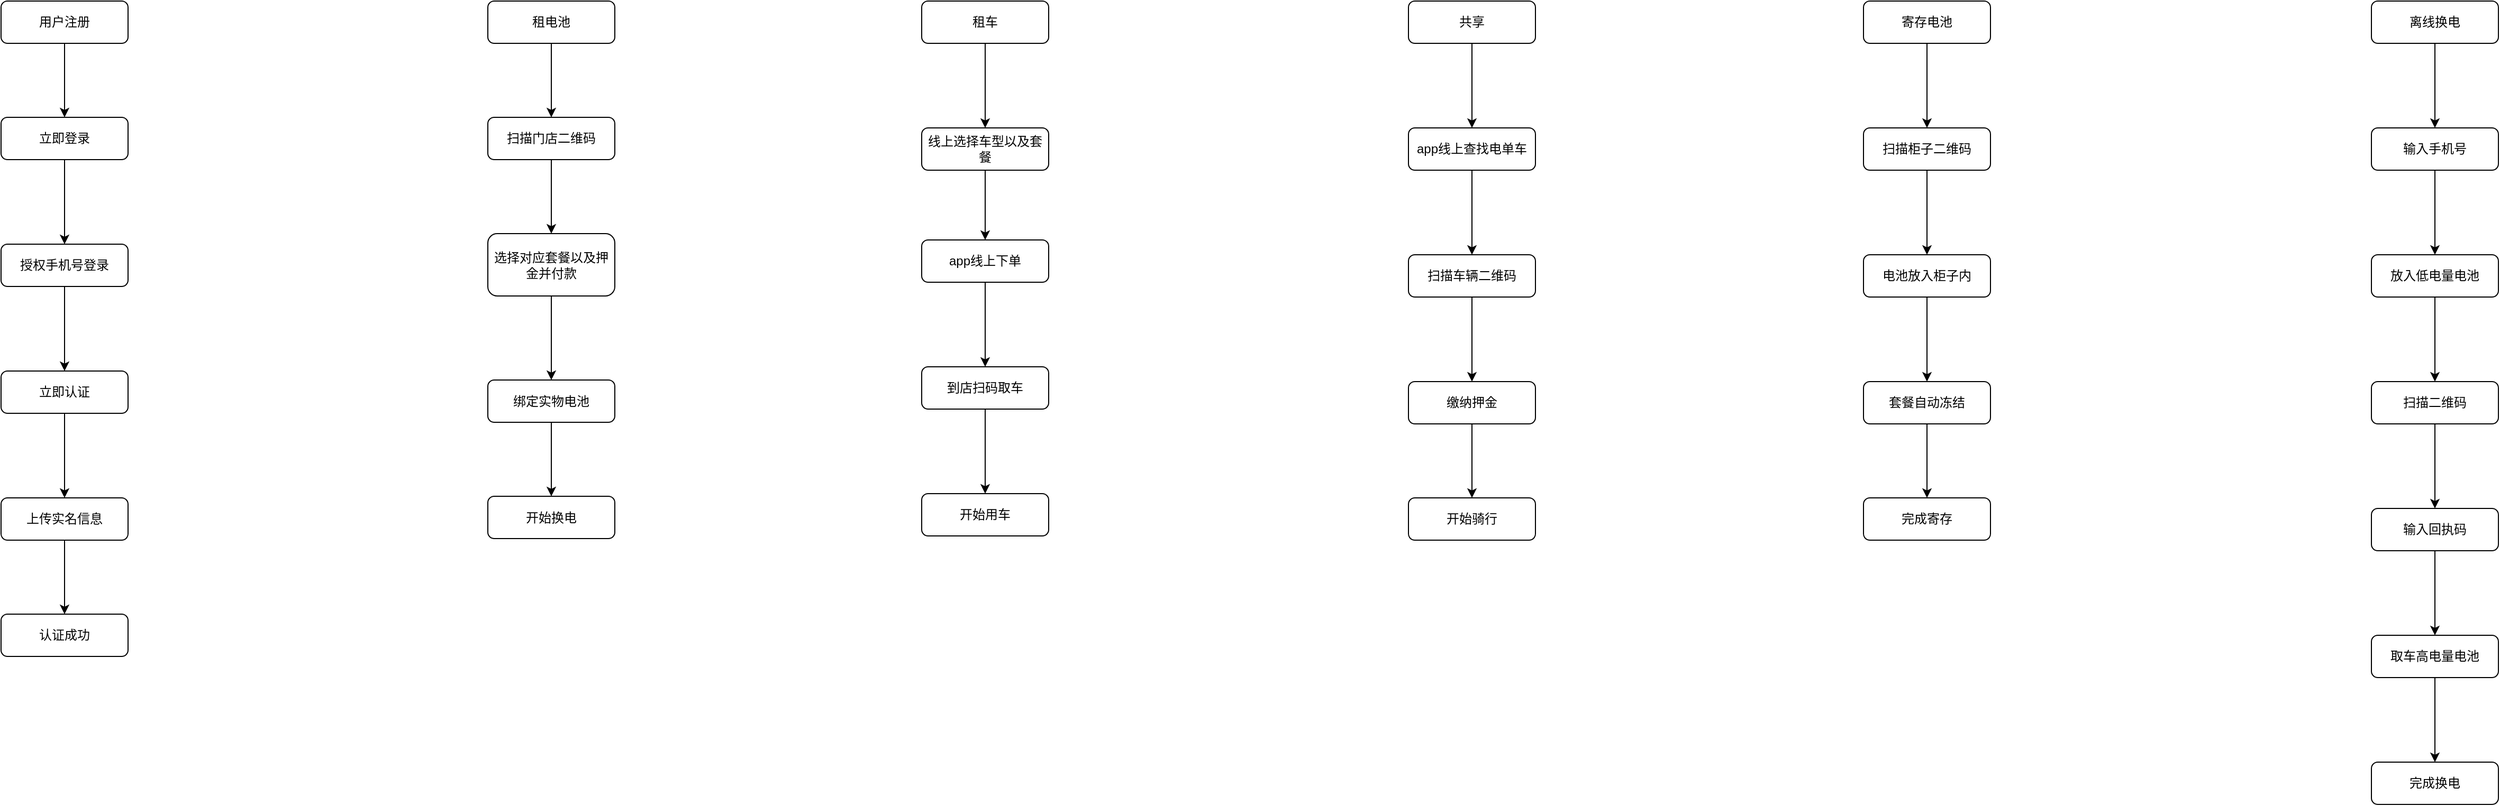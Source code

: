 <mxfile version="16.2.6" type="github">
  <diagram id="C5RBs43oDa-KdzZeNtuy" name="Page-1">
    <mxGraphModel dx="1038" dy="547" grid="1" gridSize="10" guides="1" tooltips="1" connect="1" arrows="1" fold="1" page="1" pageScale="1" pageWidth="827" pageHeight="1169" math="0" shadow="0">
      <root>
        <mxCell id="WIyWlLk6GJQsqaUBKTNV-0" />
        <mxCell id="WIyWlLk6GJQsqaUBKTNV-1" parent="WIyWlLk6GJQsqaUBKTNV-0" />
        <mxCell id="mS3_CbJ7cD5-2b4cpnNX-18" value="" style="edgeStyle=orthogonalEdgeStyle;rounded=0;orthogonalLoop=1;jettySize=auto;html=1;" parent="WIyWlLk6GJQsqaUBKTNV-1" source="WIyWlLk6GJQsqaUBKTNV-3" target="mS3_CbJ7cD5-2b4cpnNX-17" edge="1">
          <mxGeometry relative="1" as="geometry" />
        </mxCell>
        <mxCell id="WIyWlLk6GJQsqaUBKTNV-3" value="用户注册" style="rounded=1;whiteSpace=wrap;html=1;fontSize=12;glass=0;strokeWidth=1;shadow=0;" parent="WIyWlLk6GJQsqaUBKTNV-1" vertex="1">
          <mxGeometry x="160" y="80" width="120" height="40" as="geometry" />
        </mxCell>
        <mxCell id="mS3_CbJ7cD5-2b4cpnNX-3" value="" style="edgeStyle=orthogonalEdgeStyle;rounded=0;orthogonalLoop=1;jettySize=auto;html=1;" parent="WIyWlLk6GJQsqaUBKTNV-1" source="mS3_CbJ7cD5-2b4cpnNX-1" target="mS3_CbJ7cD5-2b4cpnNX-2" edge="1">
          <mxGeometry relative="1" as="geometry" />
        </mxCell>
        <mxCell id="mS3_CbJ7cD5-2b4cpnNX-1" value="租电池" style="rounded=1;whiteSpace=wrap;html=1;" parent="WIyWlLk6GJQsqaUBKTNV-1" vertex="1">
          <mxGeometry x="620" y="80" width="120" height="40" as="geometry" />
        </mxCell>
        <mxCell id="mS3_CbJ7cD5-2b4cpnNX-5" value="" style="edgeStyle=orthogonalEdgeStyle;rounded=0;orthogonalLoop=1;jettySize=auto;html=1;" parent="WIyWlLk6GJQsqaUBKTNV-1" source="mS3_CbJ7cD5-2b4cpnNX-2" target="mS3_CbJ7cD5-2b4cpnNX-4" edge="1">
          <mxGeometry relative="1" as="geometry" />
        </mxCell>
        <mxCell id="mS3_CbJ7cD5-2b4cpnNX-2" value="扫描门店二维码" style="whiteSpace=wrap;html=1;rounded=1;" parent="WIyWlLk6GJQsqaUBKTNV-1" vertex="1">
          <mxGeometry x="620" y="190" width="120" height="40" as="geometry" />
        </mxCell>
        <mxCell id="mS3_CbJ7cD5-2b4cpnNX-7" value="" style="edgeStyle=orthogonalEdgeStyle;rounded=0;orthogonalLoop=1;jettySize=auto;html=1;" parent="WIyWlLk6GJQsqaUBKTNV-1" source="mS3_CbJ7cD5-2b4cpnNX-4" target="mS3_CbJ7cD5-2b4cpnNX-6" edge="1">
          <mxGeometry relative="1" as="geometry" />
        </mxCell>
        <mxCell id="mS3_CbJ7cD5-2b4cpnNX-4" value="选择对应套餐以及押金并付款" style="whiteSpace=wrap;html=1;rounded=1;" parent="WIyWlLk6GJQsqaUBKTNV-1" vertex="1">
          <mxGeometry x="620" y="300" width="120" height="59" as="geometry" />
        </mxCell>
        <mxCell id="mS3_CbJ7cD5-2b4cpnNX-13" value="" style="edgeStyle=orthogonalEdgeStyle;rounded=0;orthogonalLoop=1;jettySize=auto;html=1;" parent="WIyWlLk6GJQsqaUBKTNV-1" source="mS3_CbJ7cD5-2b4cpnNX-6" target="mS3_CbJ7cD5-2b4cpnNX-12" edge="1">
          <mxGeometry relative="1" as="geometry" />
        </mxCell>
        <mxCell id="mS3_CbJ7cD5-2b4cpnNX-6" value="绑定实物电池" style="whiteSpace=wrap;html=1;rounded=1;" parent="WIyWlLk6GJQsqaUBKTNV-1" vertex="1">
          <mxGeometry x="620" y="438.5" width="120" height="40" as="geometry" />
        </mxCell>
        <mxCell id="mS3_CbJ7cD5-2b4cpnNX-39" value="" style="edgeStyle=orthogonalEdgeStyle;rounded=0;orthogonalLoop=1;jettySize=auto;html=1;" parent="WIyWlLk6GJQsqaUBKTNV-1" source="mS3_CbJ7cD5-2b4cpnNX-8" target="mS3_CbJ7cD5-2b4cpnNX-38" edge="1">
          <mxGeometry relative="1" as="geometry" />
        </mxCell>
        <mxCell id="mS3_CbJ7cD5-2b4cpnNX-8" value="租车" style="rounded=1;whiteSpace=wrap;html=1;" parent="WIyWlLk6GJQsqaUBKTNV-1" vertex="1">
          <mxGeometry x="1030" y="80" width="120" height="40" as="geometry" />
        </mxCell>
        <mxCell id="mS3_CbJ7cD5-2b4cpnNX-12" value="开始换电" style="whiteSpace=wrap;html=1;rounded=1;" parent="WIyWlLk6GJQsqaUBKTNV-1" vertex="1">
          <mxGeometry x="620" y="548.5" width="120" height="40" as="geometry" />
        </mxCell>
        <mxCell id="mS3_CbJ7cD5-2b4cpnNX-20" value="" style="edgeStyle=orthogonalEdgeStyle;rounded=0;orthogonalLoop=1;jettySize=auto;html=1;" parent="WIyWlLk6GJQsqaUBKTNV-1" source="mS3_CbJ7cD5-2b4cpnNX-17" target="mS3_CbJ7cD5-2b4cpnNX-19" edge="1">
          <mxGeometry relative="1" as="geometry" />
        </mxCell>
        <mxCell id="mS3_CbJ7cD5-2b4cpnNX-17" value="立即登录" style="whiteSpace=wrap;html=1;rounded=1;glass=0;strokeWidth=1;shadow=0;" parent="WIyWlLk6GJQsqaUBKTNV-1" vertex="1">
          <mxGeometry x="160" y="190" width="120" height="40" as="geometry" />
        </mxCell>
        <mxCell id="mS3_CbJ7cD5-2b4cpnNX-24" value="" style="edgeStyle=orthogonalEdgeStyle;rounded=0;orthogonalLoop=1;jettySize=auto;html=1;" parent="WIyWlLk6GJQsqaUBKTNV-1" source="mS3_CbJ7cD5-2b4cpnNX-19" target="mS3_CbJ7cD5-2b4cpnNX-23" edge="1">
          <mxGeometry relative="1" as="geometry" />
        </mxCell>
        <mxCell id="mS3_CbJ7cD5-2b4cpnNX-19" value="授权手机号登录" style="whiteSpace=wrap;html=1;rounded=1;glass=0;strokeWidth=1;shadow=0;" parent="WIyWlLk6GJQsqaUBKTNV-1" vertex="1">
          <mxGeometry x="160" y="310" width="120" height="40" as="geometry" />
        </mxCell>
        <mxCell id="mS3_CbJ7cD5-2b4cpnNX-26" value="" style="edgeStyle=orthogonalEdgeStyle;rounded=0;orthogonalLoop=1;jettySize=auto;html=1;" parent="WIyWlLk6GJQsqaUBKTNV-1" source="mS3_CbJ7cD5-2b4cpnNX-23" target="mS3_CbJ7cD5-2b4cpnNX-25" edge="1">
          <mxGeometry relative="1" as="geometry" />
        </mxCell>
        <mxCell id="mS3_CbJ7cD5-2b4cpnNX-23" value="立即认证" style="whiteSpace=wrap;html=1;rounded=1;glass=0;strokeWidth=1;shadow=0;" parent="WIyWlLk6GJQsqaUBKTNV-1" vertex="1">
          <mxGeometry x="160" y="430" width="120" height="40" as="geometry" />
        </mxCell>
        <mxCell id="mS3_CbJ7cD5-2b4cpnNX-28" value="" style="edgeStyle=orthogonalEdgeStyle;rounded=0;orthogonalLoop=1;jettySize=auto;html=1;" parent="WIyWlLk6GJQsqaUBKTNV-1" source="mS3_CbJ7cD5-2b4cpnNX-25" target="mS3_CbJ7cD5-2b4cpnNX-27" edge="1">
          <mxGeometry relative="1" as="geometry" />
        </mxCell>
        <mxCell id="mS3_CbJ7cD5-2b4cpnNX-25" value="上传实名信息" style="whiteSpace=wrap;html=1;rounded=1;glass=0;strokeWidth=1;shadow=0;" parent="WIyWlLk6GJQsqaUBKTNV-1" vertex="1">
          <mxGeometry x="160" y="550" width="120" height="40" as="geometry" />
        </mxCell>
        <mxCell id="mS3_CbJ7cD5-2b4cpnNX-27" value="认证成功" style="whiteSpace=wrap;html=1;rounded=1;glass=0;strokeWidth=1;shadow=0;" parent="WIyWlLk6GJQsqaUBKTNV-1" vertex="1">
          <mxGeometry x="160" y="660" width="120" height="40" as="geometry" />
        </mxCell>
        <mxCell id="mS3_CbJ7cD5-2b4cpnNX-35" value="" style="edgeStyle=orthogonalEdgeStyle;rounded=0;orthogonalLoop=1;jettySize=auto;html=1;" parent="WIyWlLk6GJQsqaUBKTNV-1" source="mS3_CbJ7cD5-2b4cpnNX-32" target="mS3_CbJ7cD5-2b4cpnNX-34" edge="1">
          <mxGeometry relative="1" as="geometry" />
        </mxCell>
        <mxCell id="mS3_CbJ7cD5-2b4cpnNX-32" value="app线上下单" style="whiteSpace=wrap;html=1;rounded=1;" parent="WIyWlLk6GJQsqaUBKTNV-1" vertex="1">
          <mxGeometry x="1030" y="306" width="120" height="40" as="geometry" />
        </mxCell>
        <mxCell id="mS3_CbJ7cD5-2b4cpnNX-37" value="" style="edgeStyle=orthogonalEdgeStyle;rounded=0;orthogonalLoop=1;jettySize=auto;html=1;" parent="WIyWlLk6GJQsqaUBKTNV-1" source="mS3_CbJ7cD5-2b4cpnNX-34" target="mS3_CbJ7cD5-2b4cpnNX-36" edge="1">
          <mxGeometry relative="1" as="geometry" />
        </mxCell>
        <mxCell id="mS3_CbJ7cD5-2b4cpnNX-34" value="到店扫码取车" style="whiteSpace=wrap;html=1;rounded=1;" parent="WIyWlLk6GJQsqaUBKTNV-1" vertex="1">
          <mxGeometry x="1030" y="426" width="120" height="40" as="geometry" />
        </mxCell>
        <mxCell id="mS3_CbJ7cD5-2b4cpnNX-36" value="开始用车" style="whiteSpace=wrap;html=1;rounded=1;" parent="WIyWlLk6GJQsqaUBKTNV-1" vertex="1">
          <mxGeometry x="1030" y="546" width="120" height="40" as="geometry" />
        </mxCell>
        <mxCell id="mS3_CbJ7cD5-2b4cpnNX-40" value="" style="edgeStyle=orthogonalEdgeStyle;rounded=0;orthogonalLoop=1;jettySize=auto;html=1;" parent="WIyWlLk6GJQsqaUBKTNV-1" source="mS3_CbJ7cD5-2b4cpnNX-38" target="mS3_CbJ7cD5-2b4cpnNX-32" edge="1">
          <mxGeometry relative="1" as="geometry" />
        </mxCell>
        <mxCell id="mS3_CbJ7cD5-2b4cpnNX-38" value="线上选择车型以及套餐" style="rounded=1;whiteSpace=wrap;html=1;" parent="WIyWlLk6GJQsqaUBKTNV-1" vertex="1">
          <mxGeometry x="1030" y="200" width="120" height="40" as="geometry" />
        </mxCell>
        <mxCell id="mS3_CbJ7cD5-2b4cpnNX-43" value="" style="edgeStyle=orthogonalEdgeStyle;rounded=0;orthogonalLoop=1;jettySize=auto;html=1;" parent="WIyWlLk6GJQsqaUBKTNV-1" source="mS3_CbJ7cD5-2b4cpnNX-41" target="mS3_CbJ7cD5-2b4cpnNX-42" edge="1">
          <mxGeometry relative="1" as="geometry" />
        </mxCell>
        <mxCell id="mS3_CbJ7cD5-2b4cpnNX-41" value="共享" style="rounded=1;whiteSpace=wrap;html=1;" parent="WIyWlLk6GJQsqaUBKTNV-1" vertex="1">
          <mxGeometry x="1490" y="80" width="120" height="40" as="geometry" />
        </mxCell>
        <mxCell id="mS3_CbJ7cD5-2b4cpnNX-45" value="" style="edgeStyle=orthogonalEdgeStyle;rounded=0;orthogonalLoop=1;jettySize=auto;html=1;" parent="WIyWlLk6GJQsqaUBKTNV-1" source="mS3_CbJ7cD5-2b4cpnNX-42" target="mS3_CbJ7cD5-2b4cpnNX-44" edge="1">
          <mxGeometry relative="1" as="geometry" />
        </mxCell>
        <mxCell id="mS3_CbJ7cD5-2b4cpnNX-42" value="app线上查找电单车" style="rounded=1;whiteSpace=wrap;html=1;" parent="WIyWlLk6GJQsqaUBKTNV-1" vertex="1">
          <mxGeometry x="1490" y="200" width="120" height="40" as="geometry" />
        </mxCell>
        <mxCell id="mS3_CbJ7cD5-2b4cpnNX-47" value="" style="edgeStyle=orthogonalEdgeStyle;rounded=0;orthogonalLoop=1;jettySize=auto;html=1;" parent="WIyWlLk6GJQsqaUBKTNV-1" source="mS3_CbJ7cD5-2b4cpnNX-44" target="mS3_CbJ7cD5-2b4cpnNX-46" edge="1">
          <mxGeometry relative="1" as="geometry" />
        </mxCell>
        <mxCell id="mS3_CbJ7cD5-2b4cpnNX-44" value="扫描车辆二维码" style="rounded=1;whiteSpace=wrap;html=1;" parent="WIyWlLk6GJQsqaUBKTNV-1" vertex="1">
          <mxGeometry x="1490" y="320" width="120" height="40" as="geometry" />
        </mxCell>
        <mxCell id="mS3_CbJ7cD5-2b4cpnNX-49" value="" style="edgeStyle=orthogonalEdgeStyle;rounded=0;orthogonalLoop=1;jettySize=auto;html=1;" parent="WIyWlLk6GJQsqaUBKTNV-1" source="mS3_CbJ7cD5-2b4cpnNX-46" target="mS3_CbJ7cD5-2b4cpnNX-48" edge="1">
          <mxGeometry relative="1" as="geometry" />
        </mxCell>
        <mxCell id="mS3_CbJ7cD5-2b4cpnNX-46" value="缴纳押金" style="rounded=1;whiteSpace=wrap;html=1;" parent="WIyWlLk6GJQsqaUBKTNV-1" vertex="1">
          <mxGeometry x="1490" y="440" width="120" height="40" as="geometry" />
        </mxCell>
        <mxCell id="mS3_CbJ7cD5-2b4cpnNX-48" value="开始骑行" style="whiteSpace=wrap;html=1;rounded=1;" parent="WIyWlLk6GJQsqaUBKTNV-1" vertex="1">
          <mxGeometry x="1490" y="550" width="120" height="40" as="geometry" />
        </mxCell>
        <mxCell id="mS3_CbJ7cD5-2b4cpnNX-52" value="" style="edgeStyle=orthogonalEdgeStyle;rounded=0;orthogonalLoop=1;jettySize=auto;html=1;" parent="WIyWlLk6GJQsqaUBKTNV-1" source="mS3_CbJ7cD5-2b4cpnNX-50" target="mS3_CbJ7cD5-2b4cpnNX-51" edge="1">
          <mxGeometry relative="1" as="geometry" />
        </mxCell>
        <mxCell id="mS3_CbJ7cD5-2b4cpnNX-50" value="寄存电池" style="rounded=1;whiteSpace=wrap;html=1;" parent="WIyWlLk6GJQsqaUBKTNV-1" vertex="1">
          <mxGeometry x="1920" y="80" width="120" height="40" as="geometry" />
        </mxCell>
        <mxCell id="mS3_CbJ7cD5-2b4cpnNX-54" value="" style="edgeStyle=orthogonalEdgeStyle;rounded=0;orthogonalLoop=1;jettySize=auto;html=1;" parent="WIyWlLk6GJQsqaUBKTNV-1" source="mS3_CbJ7cD5-2b4cpnNX-51" target="mS3_CbJ7cD5-2b4cpnNX-53" edge="1">
          <mxGeometry relative="1" as="geometry" />
        </mxCell>
        <mxCell id="mS3_CbJ7cD5-2b4cpnNX-51" value="扫描柜子二维码" style="rounded=1;whiteSpace=wrap;html=1;" parent="WIyWlLk6GJQsqaUBKTNV-1" vertex="1">
          <mxGeometry x="1920" y="200" width="120" height="40" as="geometry" />
        </mxCell>
        <mxCell id="mS3_CbJ7cD5-2b4cpnNX-56" value="" style="edgeStyle=orthogonalEdgeStyle;rounded=0;orthogonalLoop=1;jettySize=auto;html=1;" parent="WIyWlLk6GJQsqaUBKTNV-1" source="mS3_CbJ7cD5-2b4cpnNX-53" target="mS3_CbJ7cD5-2b4cpnNX-55" edge="1">
          <mxGeometry relative="1" as="geometry" />
        </mxCell>
        <mxCell id="mS3_CbJ7cD5-2b4cpnNX-53" value="电池放入柜子内" style="rounded=1;whiteSpace=wrap;html=1;" parent="WIyWlLk6GJQsqaUBKTNV-1" vertex="1">
          <mxGeometry x="1920" y="320" width="120" height="40" as="geometry" />
        </mxCell>
        <mxCell id="mS3_CbJ7cD5-2b4cpnNX-58" value="" style="edgeStyle=orthogonalEdgeStyle;rounded=0;orthogonalLoop=1;jettySize=auto;html=1;" parent="WIyWlLk6GJQsqaUBKTNV-1" source="mS3_CbJ7cD5-2b4cpnNX-55" target="mS3_CbJ7cD5-2b4cpnNX-57" edge="1">
          <mxGeometry relative="1" as="geometry" />
        </mxCell>
        <mxCell id="mS3_CbJ7cD5-2b4cpnNX-55" value="套餐自动冻结" style="rounded=1;whiteSpace=wrap;html=1;" parent="WIyWlLk6GJQsqaUBKTNV-1" vertex="1">
          <mxGeometry x="1920" y="440" width="120" height="40" as="geometry" />
        </mxCell>
        <mxCell id="mS3_CbJ7cD5-2b4cpnNX-57" value="完成寄存" style="whiteSpace=wrap;html=1;rounded=1;" parent="WIyWlLk6GJQsqaUBKTNV-1" vertex="1">
          <mxGeometry x="1920" y="550" width="120" height="40" as="geometry" />
        </mxCell>
        <mxCell id="_OBHFUkveLQ2NH9vmKVL-7" value="" style="edgeStyle=orthogonalEdgeStyle;rounded=0;orthogonalLoop=1;jettySize=auto;html=1;" edge="1" parent="WIyWlLk6GJQsqaUBKTNV-1" source="_OBHFUkveLQ2NH9vmKVL-5" target="_OBHFUkveLQ2NH9vmKVL-6">
          <mxGeometry relative="1" as="geometry" />
        </mxCell>
        <mxCell id="_OBHFUkveLQ2NH9vmKVL-5" value="离线换电" style="rounded=1;whiteSpace=wrap;html=1;" vertex="1" parent="WIyWlLk6GJQsqaUBKTNV-1">
          <mxGeometry x="2400" y="80" width="120" height="40" as="geometry" />
        </mxCell>
        <mxCell id="_OBHFUkveLQ2NH9vmKVL-9" value="" style="edgeStyle=orthogonalEdgeStyle;rounded=0;orthogonalLoop=1;jettySize=auto;html=1;" edge="1" parent="WIyWlLk6GJQsqaUBKTNV-1" source="_OBHFUkveLQ2NH9vmKVL-6" target="_OBHFUkveLQ2NH9vmKVL-8">
          <mxGeometry relative="1" as="geometry" />
        </mxCell>
        <mxCell id="_OBHFUkveLQ2NH9vmKVL-6" value="输入手机号" style="rounded=1;whiteSpace=wrap;html=1;" vertex="1" parent="WIyWlLk6GJQsqaUBKTNV-1">
          <mxGeometry x="2400" y="200" width="120" height="40" as="geometry" />
        </mxCell>
        <mxCell id="_OBHFUkveLQ2NH9vmKVL-11" value="" style="edgeStyle=orthogonalEdgeStyle;rounded=0;orthogonalLoop=1;jettySize=auto;html=1;" edge="1" parent="WIyWlLk6GJQsqaUBKTNV-1" source="_OBHFUkveLQ2NH9vmKVL-8" target="_OBHFUkveLQ2NH9vmKVL-10">
          <mxGeometry relative="1" as="geometry" />
        </mxCell>
        <mxCell id="_OBHFUkveLQ2NH9vmKVL-8" value="放入低电量电池" style="rounded=1;whiteSpace=wrap;html=1;" vertex="1" parent="WIyWlLk6GJQsqaUBKTNV-1">
          <mxGeometry x="2400" y="320" width="120" height="40" as="geometry" />
        </mxCell>
        <mxCell id="_OBHFUkveLQ2NH9vmKVL-13" value="" style="edgeStyle=orthogonalEdgeStyle;rounded=0;orthogonalLoop=1;jettySize=auto;html=1;" edge="1" parent="WIyWlLk6GJQsqaUBKTNV-1" source="_OBHFUkveLQ2NH9vmKVL-10" target="_OBHFUkveLQ2NH9vmKVL-12">
          <mxGeometry relative="1" as="geometry" />
        </mxCell>
        <mxCell id="_OBHFUkveLQ2NH9vmKVL-10" value="扫描二维码" style="rounded=1;whiteSpace=wrap;html=1;" vertex="1" parent="WIyWlLk6GJQsqaUBKTNV-1">
          <mxGeometry x="2400" y="440" width="120" height="40" as="geometry" />
        </mxCell>
        <mxCell id="_OBHFUkveLQ2NH9vmKVL-15" value="" style="edgeStyle=orthogonalEdgeStyle;rounded=0;orthogonalLoop=1;jettySize=auto;html=1;" edge="1" parent="WIyWlLk6GJQsqaUBKTNV-1" source="_OBHFUkveLQ2NH9vmKVL-12" target="_OBHFUkveLQ2NH9vmKVL-14">
          <mxGeometry relative="1" as="geometry" />
        </mxCell>
        <mxCell id="_OBHFUkveLQ2NH9vmKVL-12" value="输入回执码" style="rounded=1;whiteSpace=wrap;html=1;" vertex="1" parent="WIyWlLk6GJQsqaUBKTNV-1">
          <mxGeometry x="2400" y="560" width="120" height="40" as="geometry" />
        </mxCell>
        <mxCell id="_OBHFUkveLQ2NH9vmKVL-17" value="" style="edgeStyle=orthogonalEdgeStyle;rounded=0;orthogonalLoop=1;jettySize=auto;html=1;" edge="1" parent="WIyWlLk6GJQsqaUBKTNV-1" source="_OBHFUkveLQ2NH9vmKVL-14" target="_OBHFUkveLQ2NH9vmKVL-16">
          <mxGeometry relative="1" as="geometry" />
        </mxCell>
        <mxCell id="_OBHFUkveLQ2NH9vmKVL-14" value="取车高电量电池" style="rounded=1;whiteSpace=wrap;html=1;" vertex="1" parent="WIyWlLk6GJQsqaUBKTNV-1">
          <mxGeometry x="2400" y="680" width="120" height="40" as="geometry" />
        </mxCell>
        <mxCell id="_OBHFUkveLQ2NH9vmKVL-16" value="完成换电" style="rounded=1;whiteSpace=wrap;html=1;" vertex="1" parent="WIyWlLk6GJQsqaUBKTNV-1">
          <mxGeometry x="2400" y="800" width="120" height="40" as="geometry" />
        </mxCell>
      </root>
    </mxGraphModel>
  </diagram>
</mxfile>
